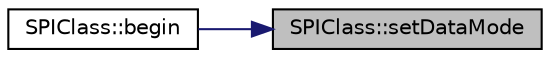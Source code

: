 digraph "SPIClass::setDataMode"
{
 // LATEX_PDF_SIZE
  edge [fontname="Helvetica",fontsize="10",labelfontname="Helvetica",labelfontsize="10"];
  node [fontname="Helvetica",fontsize="10",shape=record];
  rankdir="RL";
  Node1 [label="SPIClass::setDataMode",height=0.2,width=0.4,color="black", fillcolor="grey75", style="filled", fontcolor="black",tooltip=" "];
  Node1 -> Node2 [dir="back",color="midnightblue",fontsize="10",style="solid",fontname="Helvetica"];
  Node2 [label="SPIClass::begin",height=0.2,width=0.4,color="black", fillcolor="white", style="filled",URL="$class_s_p_i_class.html#add46494a8675d509cb7df9a47011cbd3",tooltip=" "];
}
